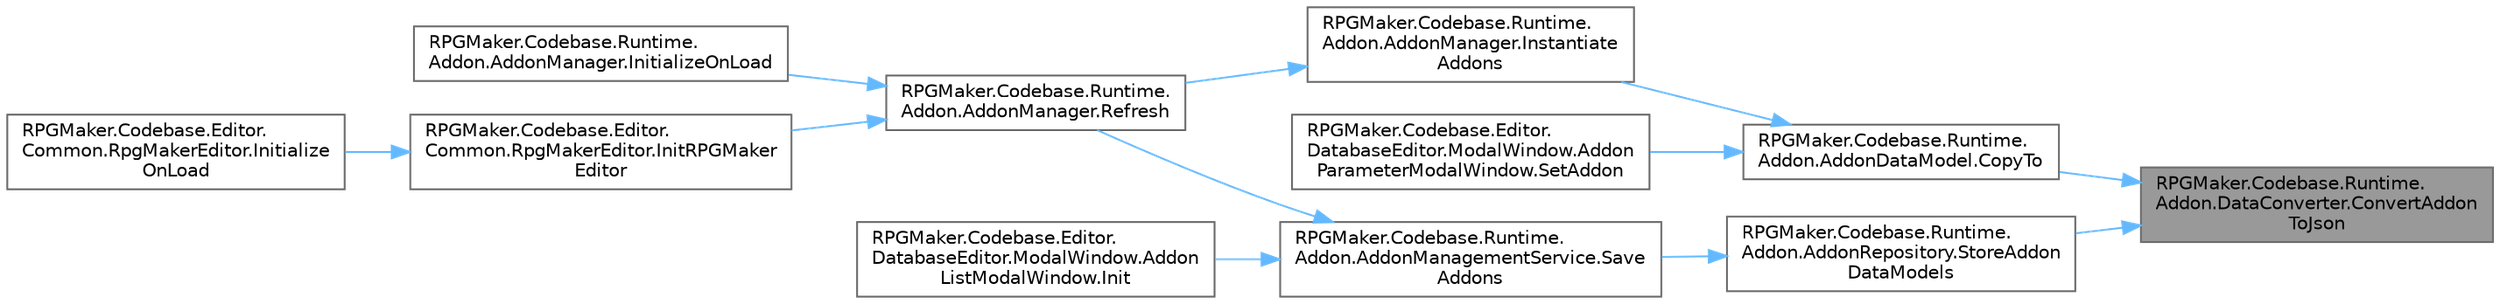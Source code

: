 digraph "RPGMaker.Codebase.Runtime.Addon.DataConverter.ConvertAddonToJson"
{
 // LATEX_PDF_SIZE
  bgcolor="transparent";
  edge [fontname=Helvetica,fontsize=10,labelfontname=Helvetica,labelfontsize=10];
  node [fontname=Helvetica,fontsize=10,shape=box,height=0.2,width=0.4];
  rankdir="RL";
  Node1 [id="Node000001",label="RPGMaker.Codebase.Runtime.\lAddon.DataConverter.ConvertAddon\lToJson",height=0.2,width=0.4,color="gray40", fillcolor="grey60", style="filled", fontcolor="black",tooltip="アドオンをJSONへ変換"];
  Node1 -> Node2 [id="edge1_Node000001_Node000002",dir="back",color="steelblue1",style="solid",tooltip=" "];
  Node2 [id="Node000002",label="RPGMaker.Codebase.Runtime.\lAddon.AddonDataModel.CopyTo",height=0.2,width=0.4,color="grey40", fillcolor="white", style="filled",URL="$d9/db8/class_r_p_g_maker_1_1_codebase_1_1_runtime_1_1_addon_1_1_addon_data_model.html#ad00e900b3083314bc15f58a9991aea60",tooltip="～へコピー"];
  Node2 -> Node3 [id="edge2_Node000002_Node000003",dir="back",color="steelblue1",style="solid",tooltip=" "];
  Node3 [id="Node000003",label="RPGMaker.Codebase.Runtime.\lAddon.AddonManager.Instantiate\lAddons",height=0.2,width=0.4,color="grey40", fillcolor="white", style="filled",URL="$d4/df3/class_r_p_g_maker_1_1_codebase_1_1_runtime_1_1_addon_1_1_addon_manager.html#a0f5e13aed7f703b705cd3d40aa5858a7",tooltip="アドオンの実体化"];
  Node3 -> Node4 [id="edge3_Node000003_Node000004",dir="back",color="steelblue1",style="solid",tooltip=" "];
  Node4 [id="Node000004",label="RPGMaker.Codebase.Runtime.\lAddon.AddonManager.Refresh",height=0.2,width=0.4,color="grey40", fillcolor="white", style="filled",URL="$d4/df3/class_r_p_g_maker_1_1_codebase_1_1_runtime_1_1_addon_1_1_addon_manager.html#afae97ba7405636d4468020e80ddf020e",tooltip="Reload and initialize Add-ons."];
  Node4 -> Node5 [id="edge4_Node000004_Node000005",dir="back",color="steelblue1",style="solid",tooltip=" "];
  Node5 [id="Node000005",label="RPGMaker.Codebase.Runtime.\lAddon.AddonManager.InitializeOnLoad",height=0.2,width=0.4,color="grey40", fillcolor="white", style="filled",URL="$d4/df3/class_r_p_g_maker_1_1_codebase_1_1_runtime_1_1_addon_1_1_addon_manager.html#a0b7a6ce4a3bb00076bcd41aef7e28787",tooltip="ロード時初期化"];
  Node4 -> Node6 [id="edge5_Node000004_Node000006",dir="back",color="steelblue1",style="solid",tooltip=" "];
  Node6 [id="Node000006",label="RPGMaker.Codebase.Editor.\lCommon.RpgMakerEditor.InitRPGMaker\lEditor",height=0.2,width=0.4,color="grey40", fillcolor="white", style="filled",URL="$d9/d53/class_r_p_g_maker_1_1_codebase_1_1_editor_1_1_common_1_1_rpg_maker_editor.html#addf49cd1d80f9d52a8ed4aea8adc512d",tooltip=" "];
  Node6 -> Node7 [id="edge6_Node000006_Node000007",dir="back",color="steelblue1",style="solid",tooltip=" "];
  Node7 [id="Node000007",label="RPGMaker.Codebase.Editor.\lCommon.RpgMakerEditor.Initialize\lOnLoad",height=0.2,width=0.4,color="grey40", fillcolor="white", style="filled",URL="$d9/d53/class_r_p_g_maker_1_1_codebase_1_1_editor_1_1_common_1_1_rpg_maker_editor.html#ae2daf57e53a85da4278ab9fd65469074",tooltip="Unity立ち上げ時の処理"];
  Node2 -> Node8 [id="edge7_Node000002_Node000008",dir="back",color="steelblue1",style="solid",tooltip=" "];
  Node8 [id="Node000008",label="RPGMaker.Codebase.Editor.\lDatabaseEditor.ModalWindow.Addon\lParameterModalWindow.SetAddon",height=0.2,width=0.4,color="grey40", fillcolor="white", style="filled",URL="$de/d91/class_r_p_g_maker_1_1_codebase_1_1_editor_1_1_database_editor_1_1_modal_window_1_1_addon_parameter_modal_window.html#afc35021314476724ef420f6c8317c41b",tooltip=" "];
  Node1 -> Node9 [id="edge8_Node000001_Node000009",dir="back",color="steelblue1",style="solid",tooltip=" "];
  Node9 [id="Node000009",label="RPGMaker.Codebase.Runtime.\lAddon.AddonRepository.StoreAddon\lDataModels",height=0.2,width=0.4,color="grey40", fillcolor="white", style="filled",URL="$d5/dd2/class_r_p_g_maker_1_1_codebase_1_1_runtime_1_1_addon_1_1_addon_repository.html#ab0aa4138c2186d2831f9feded61d4d9f",tooltip="アドオンデータをJSONに保存する."];
  Node9 -> Node10 [id="edge9_Node000009_Node000010",dir="back",color="steelblue1",style="solid",tooltip=" "];
  Node10 [id="Node000010",label="RPGMaker.Codebase.Runtime.\lAddon.AddonManagementService.Save\lAddons",height=0.2,width=0.4,color="grey40", fillcolor="white", style="filled",URL="$d8/dc4/class_r_p_g_maker_1_1_codebase_1_1_runtime_1_1_addon_1_1_addon_management_service.html#ad818a7dd569849091be7b76071903ebb",tooltip="アドオン・リスト保存"];
  Node10 -> Node11 [id="edge10_Node000010_Node000011",dir="back",color="steelblue1",style="solid",tooltip=" "];
  Node11 [id="Node000011",label="RPGMaker.Codebase.Editor.\lDatabaseEditor.ModalWindow.Addon\lListModalWindow.Init",height=0.2,width=0.4,color="grey40", fillcolor="white", style="filled",URL="$d6/d2c/class_r_p_g_maker_1_1_codebase_1_1_editor_1_1_database_editor_1_1_modal_window_1_1_addon_list_modal_window.html#ae718dbdcd9d03b3f0de4adbd38e2736b",tooltip=" "];
  Node10 -> Node4 [id="edge11_Node000010_Node000004",dir="back",color="steelblue1",style="solid",tooltip=" "];
}
